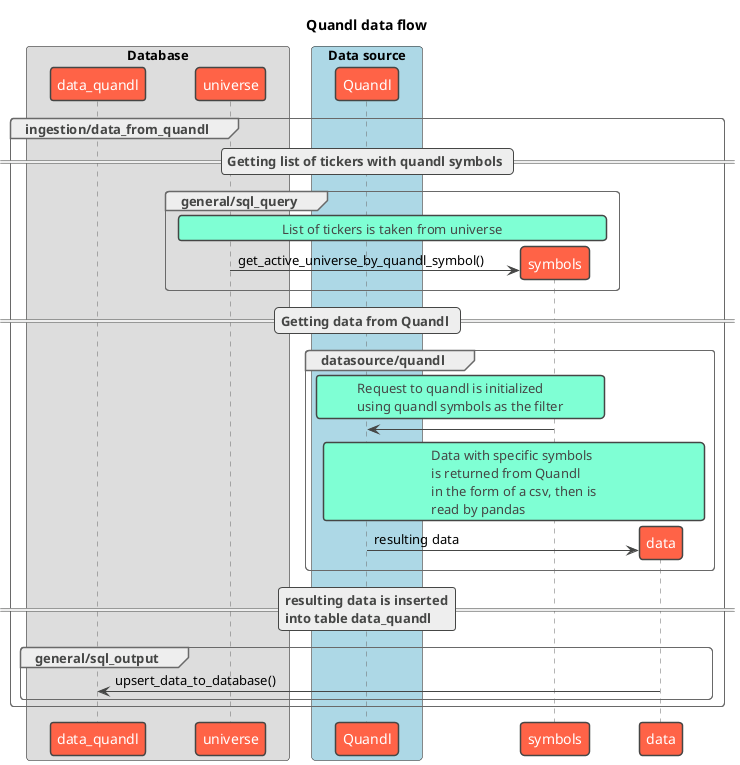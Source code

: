 @startuml quandl

title "Quandl data flow"

!theme vibrant

skinparam shadowing false
skinparam defaultFontName Ubuntu
skinparam ParticipantPadding 20
skinparam BoxPadding 10

box "Database"
participant data_quandl
participant universe
end box
box "Data source" #LightBlue
participant Quandl
end box

group ingestion/data_from_quandl
    == Getting list of tickers with quandl symbols ==
    group general/sql_query
        create symbols
        rnote over universe, symbols
        List of tickers is taken from universe
        end note

        universe -> symbols : get_active_universe_by_quandl_symbol()
    end

    == Getting data from Quandl ==
    group datasource/quandl
        rnote over symbols, Quandl
        Request to quandl is initialized
        using quandl symbols as the filter
        end note

        symbols -> Quandl

        create data
        rnote over Quandl, data
        Data with specific symbols
        is returned from Quandl
        in the form of a csv, then is
        read by pandas
        end note

        Quandl -> data : resulting data
    end

    == resulting data is inserted\ninto table data_quandl ==
    group general/sql_output
        data -> data_quandl : upsert_data_to_database()
    end

end

@enduml

